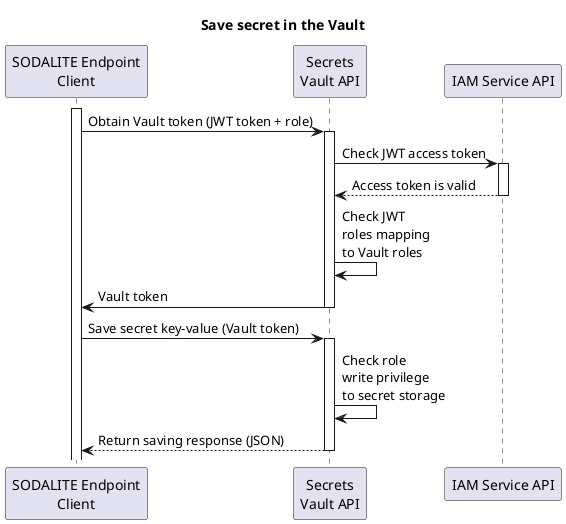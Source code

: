 @startuml
hide unlinked
title Save secret in the Vault
participant "SODALITE Endpoint\nClient" as client
participant "Secrets\nVault API" as secretstore
participant "IAM Service API" as IAM


activate client
client->secretstore: Obtain Vault token (JWT token + role)
activate secretstore
secretstore->IAM: Check JWT access token
activate IAM
IAM-->secretstore: Access token is valid
deactivate IAM
secretstore->secretstore: Check JWT\nroles mapping\nto Vault roles
secretstore->client: Vault token
deactivate secretstore
client->secretstore: Save secret key-value (Vault token)
activate secretstore
secretstore->secretstore: Check role\nwrite privilege\nto secret storage
secretstore-->client: Return saving response (JSON)
deactivate secretstore


@enduml

